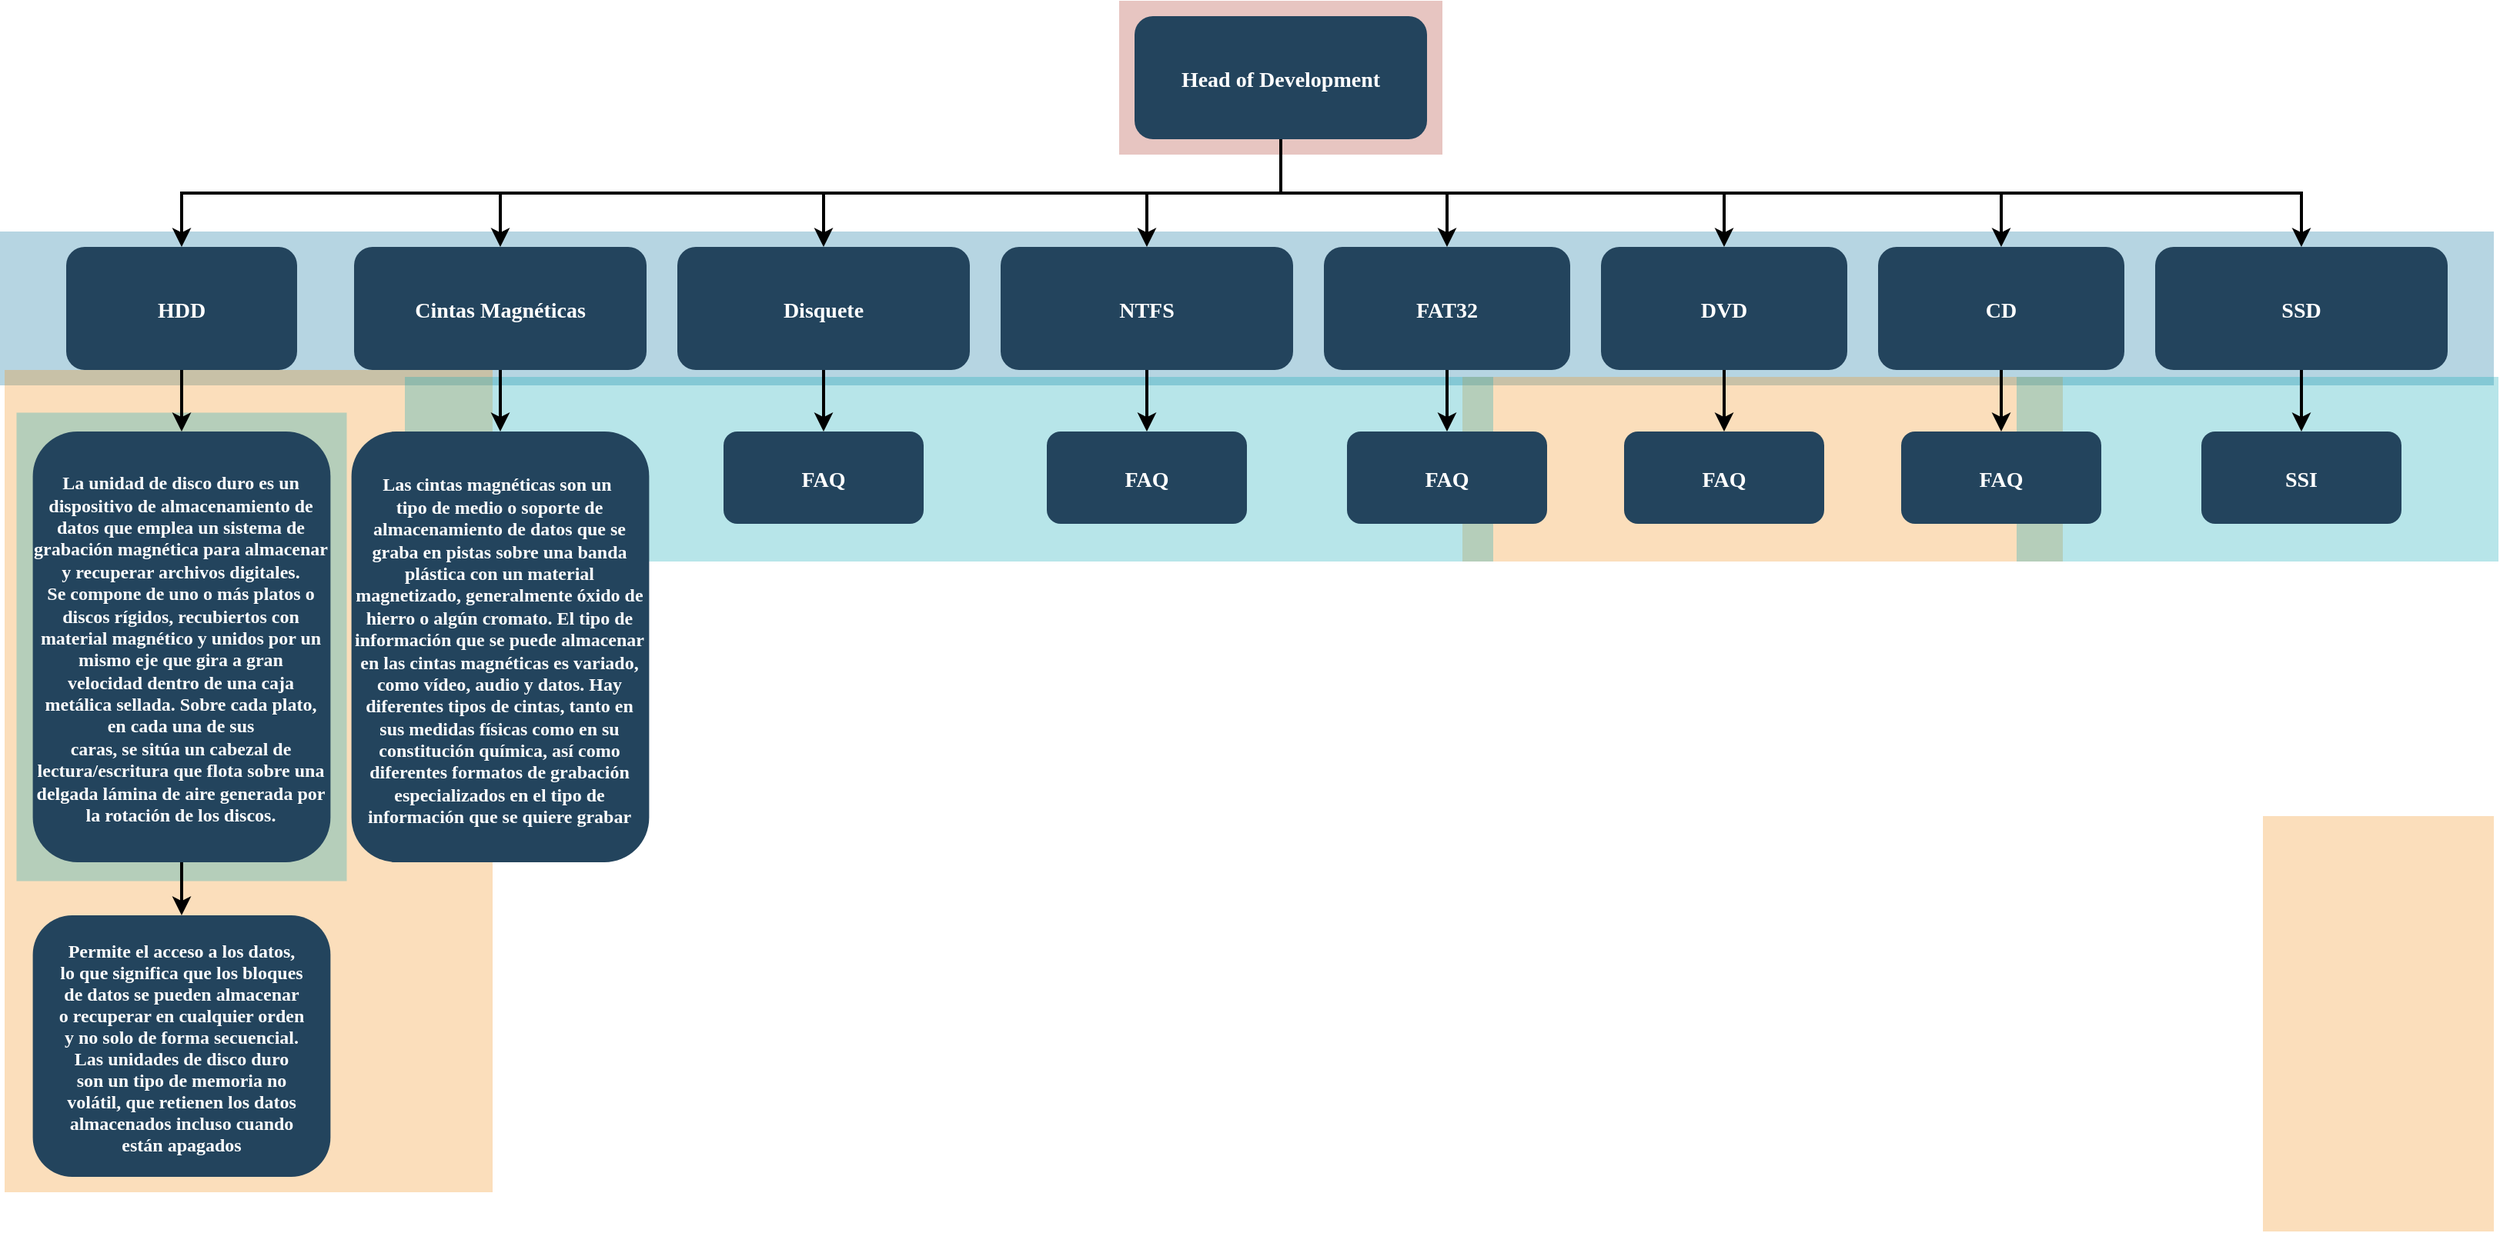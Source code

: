 <mxfile version="15.7.0" type="github"><diagram name="Page-1" id="2c0d36ab-eaac-3732-788b-9136903baeff"><mxGraphModel dx="1019" dy="530" grid="1" gridSize="10" guides="1" tooltips="1" connect="1" arrows="1" fold="1" page="1" pageScale="1.5" pageWidth="1169" pageHeight="827" background="none" math="0" shadow="0"><root><mxCell id="0"/><mxCell id="1" parent="0"/><mxCell id="123" value="" style="fillColor=#AE4132;strokeColor=none;opacity=30;" parent="1" vertex="1"><mxGeometry x="794" y="175.5" width="210" height="100.0" as="geometry"/></mxCell><mxCell id="122" value="" style="fillColor=#10739E;strokeColor=none;opacity=30;" parent="1" vertex="1"><mxGeometry x="67" y="325.5" width="1620" height="100" as="geometry"/></mxCell><mxCell id="121" value="" style="fillColor=#F2931E;strokeColor=none;opacity=30;" parent="1" vertex="1"><mxGeometry x="1537" y="705.5" width="150" height="270" as="geometry"/></mxCell><mxCell id="120" value="" style="fillColor=#F2931E;strokeColor=none;opacity=30;" parent="1" vertex="1"><mxGeometry x="1017" y="420" width="390" height="120" as="geometry"/></mxCell><mxCell id="118" value="" style="fillColor=#F2931E;strokeColor=none;opacity=30;" parent="1" vertex="1"><mxGeometry x="70" y="415.5" width="317" height="534.5" as="geometry"/></mxCell><mxCell id="110" value="" style="fillColor=#12AAB5;strokeColor=none;opacity=30;" parent="1" vertex="1"><mxGeometry x="1377" y="420" width="313" height="120" as="geometry"/></mxCell><mxCell id="109" value="" style="fillColor=#12AAB5;strokeColor=none;opacity=30;" parent="1" vertex="1"><mxGeometry x="330" y="420" width="707" height="120" as="geometry"/></mxCell><mxCell id="108" value="" style="fillColor=#12AAB5;strokeColor=none;opacity=30;" parent="1" vertex="1"><mxGeometry x="77.75" y="443.25" width="214.5" height="304.5" as="geometry"/></mxCell><mxCell id="2" value="Head of Development" style="rounded=1;fillColor=#23445D;gradientColor=none;strokeColor=none;fontColor=#FFFFFF;fontStyle=1;fontFamily=Tahoma;fontSize=14" parent="1" vertex="1"><mxGeometry x="804" y="185.5" width="190" height="80" as="geometry"/></mxCell><mxCell id="4" value="SSD" style="rounded=1;fillColor=#23445D;gradientColor=none;strokeColor=none;fontColor=#FFFFFF;fontStyle=1;fontFamily=Tahoma;fontSize=14" parent="1" vertex="1"><mxGeometry x="1467.0" y="335.5" width="190" height="80" as="geometry"/></mxCell><mxCell id="9" value="" style="edgeStyle=elbowEdgeStyle;elbow=vertical;strokeWidth=2;rounded=0" parent="1" source="2" target="4" edge="1"><mxGeometry x="384" y="215.5" width="100" height="100" as="geometry"><mxPoint x="384" y="315.5" as="sourcePoint"/><mxPoint x="484" y="215.5" as="targetPoint"/></mxGeometry></mxCell><mxCell id="10" value="Disquete" style="rounded=1;fillColor=#23445D;gradientColor=none;strokeColor=none;fontColor=#FFFFFF;fontStyle=1;fontFamily=Tahoma;fontSize=14" parent="1" vertex="1"><mxGeometry x="507" y="335.5" width="190" height="80" as="geometry"/></mxCell><mxCell id="12" value="Cintas Magnéticas" style="rounded=1;fillColor=#23445D;gradientColor=none;strokeColor=none;fontColor=#FFFFFF;fontStyle=1;fontFamily=Tahoma;fontSize=14" parent="1" vertex="1"><mxGeometry x="297.0" y="335.5" width="190" height="80" as="geometry"/></mxCell><mxCell id="13" value="HDD" style="rounded=1;fillColor=#23445D;gradientColor=none;strokeColor=none;fontColor=#FFFFFF;fontStyle=1;fontFamily=Tahoma;fontSize=14" parent="1" vertex="1"><mxGeometry x="110" y="335.5" width="150" height="80" as="geometry"/></mxCell><mxCell id="14" value="La unidad de disco duro es un dispositivo de almacenamiento de datos que emplea un sistema de grabación magnética para almacenar y recuperar archivos digitales.&#10;Se compone de uno o más platos o discos rígidos, recubiertos con material magnético y unidos por un mismo eje que gira a gran&#10;velocidad dentro de una caja metálica sellada. Sobre cada plato, en cada una de sus&#10;caras, se sitúa un cabezal de lectura/escritura que flota sobre una delgada lámina de aire generada por la rotación de los discos.&#10;" style="rounded=1;fillColor=#23445D;gradientColor=none;strokeColor=none;fontColor=#FFFFFF;fontStyle=1;fontFamily=Tahoma;fontSize=12;align=center;labelPosition=center;verticalLabelPosition=middle;verticalAlign=middle;textDirection=ltr;whiteSpace=wrap;horizontal=1;spacingTop=17;" parent="1" vertex="1"><mxGeometry x="88.31" y="455.5" width="193.38" height="280" as="geometry"/></mxCell><mxCell id="41" value="FAQ" style="rounded=1;fillColor=#23445D;gradientColor=none;strokeColor=none;fontColor=#FFFFFF;fontStyle=1;fontFamily=Tahoma;fontSize=14" parent="1" vertex="1"><mxGeometry x="537" y="455.5" width="130" height="60" as="geometry"/></mxCell><mxCell id="48" value="SSI" style="rounded=1;fillColor=#23445D;gradientColor=none;strokeColor=none;fontColor=#FFFFFF;fontStyle=1;fontFamily=Tahoma;fontSize=14" parent="1" vertex="1"><mxGeometry x="1497" y="455.5" width="130" height="60" as="geometry"/></mxCell><mxCell id="59" value="" style="edgeStyle=elbowEdgeStyle;elbow=vertical;strokeWidth=2;rounded=0" parent="1" source="2" target="12" edge="1"><mxGeometry x="394" y="225.5" width="100" height="100" as="geometry"><mxPoint x="909.0" y="275.5" as="sourcePoint"/><mxPoint x="1514.0" y="345.5" as="targetPoint"/></mxGeometry></mxCell><mxCell id="61" value="" style="edgeStyle=elbowEdgeStyle;elbow=vertical;strokeWidth=2;rounded=0" parent="1" source="2" target="13" edge="1"><mxGeometry x="24" y="135.5" width="100" height="100" as="geometry"><mxPoint x="24" y="235.5" as="sourcePoint"/><mxPoint x="124" y="135.5" as="targetPoint"/></mxGeometry></mxCell><mxCell id="62" value="" style="edgeStyle=elbowEdgeStyle;elbow=vertical;strokeWidth=2;rounded=0" parent="1" source="13" target="14" edge="1"><mxGeometry x="24" y="135.5" width="100" height="100" as="geometry"><mxPoint x="24" y="235.5" as="sourcePoint"/><mxPoint x="124" y="135.5" as="targetPoint"/></mxGeometry></mxCell><mxCell id="101" value="" style="edgeStyle=elbowEdgeStyle;elbow=vertical;strokeWidth=2;rounded=0;entryX=0.5;entryY=0;entryDx=0;entryDy=0;" parent="1" source="12" target="UKUxj6Q_HxKS94ngz75g-158" edge="1"><mxGeometry x="24" y="135.5" width="100" height="100" as="geometry"><mxPoint x="24" y="235.5" as="sourcePoint"/><mxPoint x="392" y="455.5" as="targetPoint"/></mxGeometry></mxCell><mxCell id="103" value="" style="edgeStyle=elbowEdgeStyle;elbow=vertical;strokeWidth=2;rounded=0" parent="1" source="10" target="41" edge="1"><mxGeometry x="24" y="135.5" width="100" height="100" as="geometry"><mxPoint x="24" y="235.5" as="sourcePoint"/><mxPoint x="124" y="135.5" as="targetPoint"/></mxGeometry></mxCell><mxCell id="104" value="" style="edgeStyle=elbowEdgeStyle;elbow=vertical;strokeWidth=2;rounded=0" parent="1" source="4" target="48" edge="1"><mxGeometry x="24" y="135.5" width="100" height="100" as="geometry"><mxPoint x="24" y="235.5" as="sourcePoint"/><mxPoint x="124" y="135.5" as="targetPoint"/></mxGeometry></mxCell><mxCell id="UKUxj6Q_HxKS94ngz75g-127" value="" style="edgeStyle=elbowEdgeStyle;elbow=vertical;strokeWidth=2;rounded=0;entryX=0.5;entryY=0;entryDx=0;entryDy=0;exitX=0.5;exitY=1;exitDx=0;exitDy=0;" parent="1" source="2" target="10" edge="1"><mxGeometry x="394" y="225.5" width="100" height="100" as="geometry"><mxPoint x="909" y="275.5" as="sourcePoint"/><mxPoint x="1514" y="345.5" as="targetPoint"/></mxGeometry></mxCell><mxCell id="UKUxj6Q_HxKS94ngz75g-136" value="" style="edgeStyle=elbowEdgeStyle;elbow=vertical;strokeWidth=2;rounded=0;entryX=0.5;entryY=0;entryDx=0;entryDy=0;exitX=0.5;exitY=1;exitDx=0;exitDy=0;" parent="1" source="2" target="UKUxj6Q_HxKS94ngz75g-137" edge="1"><mxGeometry x="394" y="225.5" width="100" height="100" as="geometry"><mxPoint x="909" y="275.5" as="sourcePoint"/><mxPoint x="1514" y="345.5" as="targetPoint"/></mxGeometry></mxCell><mxCell id="UKUxj6Q_HxKS94ngz75g-137" value="NTFS" style="rounded=1;fillColor=#23445D;gradientColor=none;strokeColor=none;fontColor=#FFFFFF;fontStyle=1;fontFamily=Tahoma;fontSize=14" parent="1" vertex="1"><mxGeometry x="717" y="335.5" width="190" height="80" as="geometry"/></mxCell><mxCell id="UKUxj6Q_HxKS94ngz75g-140" value="FAQ" style="rounded=1;fillColor=#23445D;gradientColor=none;strokeColor=none;fontColor=#FFFFFF;fontStyle=1;fontFamily=Tahoma;fontSize=14" parent="1" vertex="1"><mxGeometry x="747" y="455.5" width="130" height="60" as="geometry"/></mxCell><mxCell id="UKUxj6Q_HxKS94ngz75g-142" value="" style="edgeStyle=elbowEdgeStyle;elbow=vertical;strokeWidth=2;rounded=0;exitX=0.5;exitY=1;exitDx=0;exitDy=0;entryX=0.5;entryY=0;entryDx=0;entryDy=0;" parent="1" source="UKUxj6Q_HxKS94ngz75g-137" target="UKUxj6Q_HxKS94ngz75g-140" edge="1"><mxGeometry x="34" y="145.5" width="100" height="100" as="geometry"><mxPoint x="909" y="425.5" as="sourcePoint"/><mxPoint x="909" y="465.5" as="targetPoint"/></mxGeometry></mxCell><mxCell id="UKUxj6Q_HxKS94ngz75g-143" value="FAT32" style="rounded=1;fillColor=#23445D;gradientColor=none;strokeColor=none;fontColor=#FFFFFF;fontStyle=1;fontFamily=Tahoma;fontSize=14" parent="1" vertex="1"><mxGeometry x="927" y="335.5" width="160" height="80" as="geometry"/></mxCell><mxCell id="UKUxj6Q_HxKS94ngz75g-144" value="" style="edgeStyle=elbowEdgeStyle;elbow=vertical;strokeWidth=2;rounded=0;exitX=0.5;exitY=1;exitDx=0;exitDy=0;entryX=0.5;entryY=0;entryDx=0;entryDy=0;" parent="1" source="2" target="UKUxj6Q_HxKS94ngz75g-143" edge="1"><mxGeometry x="394" y="225.5" width="100" height="100" as="geometry"><mxPoint x="909" y="275.5" as="sourcePoint"/><mxPoint x="1514" y="345.5" as="targetPoint"/></mxGeometry></mxCell><mxCell id="UKUxj6Q_HxKS94ngz75g-145" value="DVD" style="rounded=1;fillColor=#23445D;gradientColor=none;strokeColor=none;fontColor=#FFFFFF;fontStyle=1;fontFamily=Tahoma;fontSize=14" parent="1" vertex="1"><mxGeometry x="1107" y="335.5" width="160" height="80" as="geometry"/></mxCell><mxCell id="UKUxj6Q_HxKS94ngz75g-146" value="" style="edgeStyle=elbowEdgeStyle;elbow=vertical;strokeWidth=2;rounded=0;entryX=0.5;entryY=0;entryDx=0;entryDy=0;exitX=0.5;exitY=1;exitDx=0;exitDy=0;" parent="1" source="2" target="UKUxj6Q_HxKS94ngz75g-145" edge="1"><mxGeometry x="394" y="225.5" width="100" height="100" as="geometry"><mxPoint x="909" y="275.5" as="sourcePoint"/><mxPoint x="1514" y="345.5" as="targetPoint"/></mxGeometry></mxCell><mxCell id="UKUxj6Q_HxKS94ngz75g-147" value="CD" style="rounded=1;fillColor=#23445D;gradientColor=none;strokeColor=none;fontColor=#FFFFFF;fontStyle=1;fontFamily=Tahoma;fontSize=14" parent="1" vertex="1"><mxGeometry x="1287" y="335.5" width="160" height="80" as="geometry"/></mxCell><mxCell id="UKUxj6Q_HxKS94ngz75g-148" value="" style="edgeStyle=elbowEdgeStyle;elbow=vertical;strokeWidth=2;rounded=0;entryX=0.5;entryY=0;entryDx=0;entryDy=0;exitX=0.5;exitY=1;exitDx=0;exitDy=0;" parent="1" source="2" target="UKUxj6Q_HxKS94ngz75g-147" edge="1"><mxGeometry x="394" y="225.5" width="100" height="100" as="geometry"><mxPoint x="909" y="275.5" as="sourcePoint"/><mxPoint x="1572" y="345.5" as="targetPoint"/></mxGeometry></mxCell><mxCell id="UKUxj6Q_HxKS94ngz75g-149" value="FAQ" style="rounded=1;fillColor=#23445D;gradientColor=none;strokeColor=none;fontColor=#FFFFFF;fontStyle=1;fontFamily=Tahoma;fontSize=14" parent="1" vertex="1"><mxGeometry x="942" y="455.5" width="130" height="60" as="geometry"/></mxCell><mxCell id="UKUxj6Q_HxKS94ngz75g-150" value="FAQ" style="rounded=1;fillColor=#23445D;gradientColor=none;strokeColor=none;fontColor=#FFFFFF;fontStyle=1;fontFamily=Tahoma;fontSize=14" parent="1" vertex="1"><mxGeometry x="1122" y="455.5" width="130" height="60" as="geometry"/></mxCell><mxCell id="UKUxj6Q_HxKS94ngz75g-151" value="FAQ" style="rounded=1;fillColor=#23445D;gradientColor=none;strokeColor=none;fontColor=#FFFFFF;fontStyle=1;fontFamily=Tahoma;fontSize=14" parent="1" vertex="1"><mxGeometry x="1302" y="455.5" width="130" height="60" as="geometry"/></mxCell><mxCell id="UKUxj6Q_HxKS94ngz75g-152" value="" style="edgeStyle=elbowEdgeStyle;elbow=vertical;strokeWidth=2;rounded=0;exitX=0.5;exitY=1;exitDx=0;exitDy=0;entryX=0.5;entryY=0;entryDx=0;entryDy=0;" parent="1" source="UKUxj6Q_HxKS94ngz75g-143" target="UKUxj6Q_HxKS94ngz75g-149" edge="1"><mxGeometry x="44" y="155.5" width="100" height="100" as="geometry"><mxPoint x="822" y="425.5" as="sourcePoint"/><mxPoint x="822" y="465.5" as="targetPoint"/></mxGeometry></mxCell><mxCell id="UKUxj6Q_HxKS94ngz75g-153" value="" style="edgeStyle=elbowEdgeStyle;elbow=vertical;strokeWidth=2;rounded=0;exitX=0.5;exitY=1;exitDx=0;exitDy=0;entryX=0.5;entryY=0;entryDx=0;entryDy=0;" parent="1" source="UKUxj6Q_HxKS94ngz75g-145" target="UKUxj6Q_HxKS94ngz75g-150" edge="1"><mxGeometry x="54" y="165.5" width="100" height="100" as="geometry"><mxPoint x="1017" y="425.5" as="sourcePoint"/><mxPoint x="1017" y="465.5" as="targetPoint"/></mxGeometry></mxCell><mxCell id="UKUxj6Q_HxKS94ngz75g-154" value="" style="edgeStyle=elbowEdgeStyle;elbow=vertical;strokeWidth=2;rounded=0;exitX=0.5;exitY=1;exitDx=0;exitDy=0;entryX=0.5;entryY=0;entryDx=0;entryDy=0;" parent="1" source="UKUxj6Q_HxKS94ngz75g-147" target="UKUxj6Q_HxKS94ngz75g-151" edge="1"><mxGeometry x="64" y="175.5" width="100" height="100" as="geometry"><mxPoint x="1197" y="425.5" as="sourcePoint"/><mxPoint x="1197" y="465.5" as="targetPoint"/></mxGeometry></mxCell><mxCell id="UKUxj6Q_HxKS94ngz75g-155" value="" style="edgeStyle=elbowEdgeStyle;elbow=vertical;strokeWidth=2;rounded=0;exitX=0.5;exitY=1;exitDx=0;exitDy=0;entryX=0.5;entryY=0;entryDx=0;entryDy=0;" parent="1" source="14" target="UKUxj6Q_HxKS94ngz75g-156" edge="1"><mxGeometry x="23.58" y="245.5" width="100" height="100" as="geometry"><mxPoint x="181.58" y="525.5" as="sourcePoint"/><mxPoint x="181.58" y="565.5" as="targetPoint"/></mxGeometry></mxCell><mxCell id="UKUxj6Q_HxKS94ngz75g-156" value="Permite el acceso a los datos,&#10;lo que significa que los bloques&#10;de datos se pueden almacenar&#10;o recuperar en cualquier orden &#10;y no solo de forma secuencial. &#10;Las unidades de disco duro&#10;son un tipo de memoria no &#10;volátil, que retienen los datos&#10;almacenados incluso cuando &#10;están apagados" style="rounded=1;fillColor=#23445D;gradientColor=none;strokeColor=none;fontColor=#FFFFFF;fontStyle=1;fontFamily=Tahoma;fontSize=12;spacingTop=1;" parent="1" vertex="1"><mxGeometry x="88.31" y="770" width="193.38" height="170" as="geometry"/></mxCell><mxCell id="UKUxj6Q_HxKS94ngz75g-158" value="Las cintas magnéticas son un &#10;tipo de medio o soporte de almacenamiento de datos que se graba en pistas sobre una banda plástica con un material magnetizado, generalmente óxido de hierro o algún cromato. El tipo de información que se puede almacenar en las cintas magnéticas es variado, como vídeo, audio y datos. Hay diferentes tipos de cintas, tanto en sus medidas físicas como en su constitución química, así como diferentes formatos de grabación especializados en el tipo de información que se quiere grabar" style="rounded=1;fillColor=#23445D;gradientColor=none;strokeColor=none;fontColor=#FFFFFF;fontStyle=1;fontFamily=Tahoma;fontSize=12;align=center;labelPosition=center;verticalLabelPosition=middle;verticalAlign=middle;textDirection=ltr;whiteSpace=wrap;horizontal=1;spacingTop=4;" parent="1" vertex="1"><mxGeometry x="295.31" y="455.5" width="193.38" height="280" as="geometry"/></mxCell></root></mxGraphModel></diagram></mxfile>